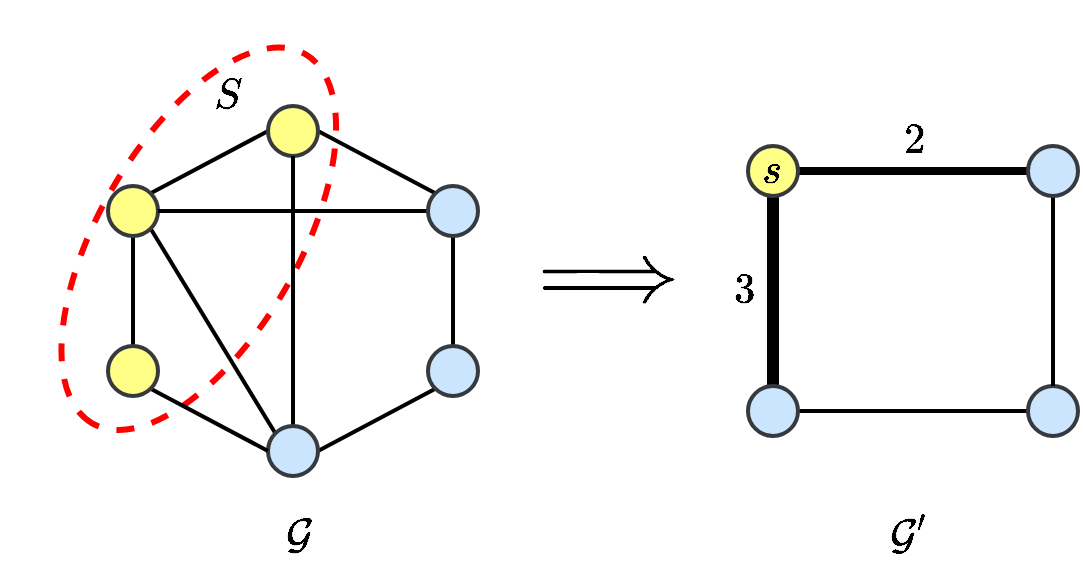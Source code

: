 <mxfile version="21.5.1" type="device">
  <diagram name="第 1 页" id="l70aF5ya5pH_70_c91hJ">
    <mxGraphModel dx="1221" dy="687" grid="1" gridSize="10" guides="1" tooltips="1" connect="1" arrows="1" fold="1" page="1" pageScale="1" pageWidth="827" pageHeight="1169" math="1" shadow="0">
      <root>
        <mxCell id="0" />
        <mxCell id="1" parent="0" />
        <mxCell id="-wD7Cb75ZWGU9SVJ_9IL-13" value="" style="ellipse;whiteSpace=wrap;html=1;dashed=1;fillColor=none;rotation=-240;strokeColor=#FF0000;fontStyle=0;strokeWidth=3;" parent="1" vertex="1">
          <mxGeometry x="128.84" y="286.38" width="213.09" height="100" as="geometry" />
        </mxCell>
        <mxCell id="-wD7Cb75ZWGU9SVJ_9IL-7" style="rounded=0;orthogonalLoop=1;jettySize=auto;html=1;exitX=1;exitY=0;exitDx=0;exitDy=0;entryX=0;entryY=0.5;entryDx=0;entryDy=0;endArrow=none;endFill=0;fontStyle=0;strokeWidth=2;" parent="1" source="-wD7Cb75ZWGU9SVJ_9IL-1" target="-wD7Cb75ZWGU9SVJ_9IL-2" edge="1">
          <mxGeometry relative="1" as="geometry" />
        </mxCell>
        <mxCell id="-wD7Cb75ZWGU9SVJ_9IL-9" style="edgeStyle=none;rounded=0;orthogonalLoop=1;jettySize=auto;html=1;exitX=0.5;exitY=1;exitDx=0;exitDy=0;endArrow=none;endFill=0;fontStyle=0;strokeWidth=2;" parent="1" source="-wD7Cb75ZWGU9SVJ_9IL-1" target="-wD7Cb75ZWGU9SVJ_9IL-6" edge="1">
          <mxGeometry relative="1" as="geometry" />
        </mxCell>
        <mxCell id="-wD7Cb75ZWGU9SVJ_9IL-17" style="edgeStyle=none;rounded=0;orthogonalLoop=1;jettySize=auto;html=1;exitX=1;exitY=1;exitDx=0;exitDy=0;entryX=0;entryY=0;entryDx=0;entryDy=0;endArrow=none;endFill=0;fontStyle=0;strokeWidth=2;" parent="1" source="-wD7Cb75ZWGU9SVJ_9IL-1" target="-wD7Cb75ZWGU9SVJ_9IL-5" edge="1">
          <mxGeometry relative="1" as="geometry" />
        </mxCell>
        <mxCell id="-wD7Cb75ZWGU9SVJ_9IL-1" value="" style="ellipse;whiteSpace=wrap;html=1;aspect=fixed;fontStyle=0;fillColor=#ffff88;strokeColor=#36393d;fillStyle=auto;strokeWidth=2;" parent="1" vertex="1">
          <mxGeometry x="190" y="310" width="25" height="25" as="geometry" />
        </mxCell>
        <mxCell id="-wD7Cb75ZWGU9SVJ_9IL-8" style="edgeStyle=none;rounded=0;orthogonalLoop=1;jettySize=auto;html=1;exitX=1;exitY=0.5;exitDx=0;exitDy=0;entryX=0;entryY=0;entryDx=0;entryDy=0;endArrow=none;endFill=0;fontStyle=0;strokeWidth=2;" parent="1" source="-wD7Cb75ZWGU9SVJ_9IL-2" target="-wD7Cb75ZWGU9SVJ_9IL-3" edge="1">
          <mxGeometry relative="1" as="geometry" />
        </mxCell>
        <mxCell id="-wD7Cb75ZWGU9SVJ_9IL-2" value="" style="ellipse;whiteSpace=wrap;html=1;aspect=fixed;fontStyle=0;fillColor=#ffff88;strokeColor=#36393d;fillStyle=auto;strokeWidth=2;" parent="1" vertex="1">
          <mxGeometry x="270" y="270" width="25" height="25" as="geometry" />
        </mxCell>
        <mxCell id="-wD7Cb75ZWGU9SVJ_9IL-10" style="edgeStyle=none;rounded=0;orthogonalLoop=1;jettySize=auto;html=1;exitX=0.5;exitY=1;exitDx=0;exitDy=0;entryX=0.5;entryY=0;entryDx=0;entryDy=0;endArrow=none;endFill=0;fontStyle=0;strokeWidth=2;" parent="1" source="-wD7Cb75ZWGU9SVJ_9IL-3" target="-wD7Cb75ZWGU9SVJ_9IL-4" edge="1">
          <mxGeometry relative="1" as="geometry" />
        </mxCell>
        <mxCell id="-wD7Cb75ZWGU9SVJ_9IL-18" style="edgeStyle=none;rounded=0;orthogonalLoop=1;jettySize=auto;html=1;exitX=0;exitY=0.5;exitDx=0;exitDy=0;entryX=1;entryY=0.5;entryDx=0;entryDy=0;endArrow=none;endFill=0;fontStyle=0;strokeWidth=2;" parent="1" source="-wD7Cb75ZWGU9SVJ_9IL-3" target="-wD7Cb75ZWGU9SVJ_9IL-1" edge="1">
          <mxGeometry relative="1" as="geometry" />
        </mxCell>
        <mxCell id="-wD7Cb75ZWGU9SVJ_9IL-3" value="" style="ellipse;whiteSpace=wrap;html=1;aspect=fixed;fontStyle=0;fillColor=#cce5ff;strokeColor=#36393d;strokeWidth=2;" parent="1" vertex="1">
          <mxGeometry x="350" y="310" width="25" height="25" as="geometry" />
        </mxCell>
        <mxCell id="-wD7Cb75ZWGU9SVJ_9IL-12" style="edgeStyle=none;rounded=0;orthogonalLoop=1;jettySize=auto;html=1;exitX=0;exitY=1;exitDx=0;exitDy=0;entryX=1;entryY=0.5;entryDx=0;entryDy=0;endArrow=none;endFill=0;fontStyle=0;strokeWidth=2;" parent="1" source="-wD7Cb75ZWGU9SVJ_9IL-4" target="-wD7Cb75ZWGU9SVJ_9IL-5" edge="1">
          <mxGeometry relative="1" as="geometry" />
        </mxCell>
        <mxCell id="-wD7Cb75ZWGU9SVJ_9IL-4" value="" style="ellipse;whiteSpace=wrap;html=1;aspect=fixed;fontStyle=0;fillColor=#cce5ff;strokeColor=#36393d;strokeWidth=2;" parent="1" vertex="1">
          <mxGeometry x="350" y="390" width="25" height="25" as="geometry" />
        </mxCell>
        <mxCell id="-wD7Cb75ZWGU9SVJ_9IL-16" style="edgeStyle=none;rounded=0;orthogonalLoop=1;jettySize=auto;html=1;exitX=0.5;exitY=0;exitDx=0;exitDy=0;entryX=0.5;entryY=1;entryDx=0;entryDy=0;endArrow=none;endFill=0;fontStyle=0;strokeWidth=2;" parent="1" source="-wD7Cb75ZWGU9SVJ_9IL-5" target="-wD7Cb75ZWGU9SVJ_9IL-2" edge="1">
          <mxGeometry relative="1" as="geometry" />
        </mxCell>
        <mxCell id="-wD7Cb75ZWGU9SVJ_9IL-5" value="" style="ellipse;whiteSpace=wrap;html=1;aspect=fixed;fontStyle=0;fillColor=#cce5ff;strokeColor=#36393d;strokeWidth=2;" parent="1" vertex="1">
          <mxGeometry x="270" y="430" width="25" height="25" as="geometry" />
        </mxCell>
        <mxCell id="-wD7Cb75ZWGU9SVJ_9IL-11" style="edgeStyle=none;rounded=0;orthogonalLoop=1;jettySize=auto;html=1;exitX=1;exitY=1;exitDx=0;exitDy=0;entryX=0;entryY=0.5;entryDx=0;entryDy=0;endArrow=none;endFill=0;fontStyle=0;strokeWidth=2;" parent="1" source="-wD7Cb75ZWGU9SVJ_9IL-6" target="-wD7Cb75ZWGU9SVJ_9IL-5" edge="1">
          <mxGeometry relative="1" as="geometry" />
        </mxCell>
        <mxCell id="-wD7Cb75ZWGU9SVJ_9IL-6" value="" style="ellipse;whiteSpace=wrap;html=1;aspect=fixed;fontStyle=0;fillColor=#ffff88;strokeColor=#36393d;fillStyle=auto;strokeWidth=2;" parent="1" vertex="1">
          <mxGeometry x="190" y="390" width="25" height="25" as="geometry" />
        </mxCell>
        <mxCell id="-wD7Cb75ZWGU9SVJ_9IL-15" value="$$S$$" style="text;html=1;strokeColor=none;fillColor=none;align=center;verticalAlign=middle;whiteSpace=wrap;rounded=0;fontSize=18;fontStyle=0" parent="1" vertex="1">
          <mxGeometry x="220" y="250" width="60" height="30" as="geometry" />
        </mxCell>
        <mxCell id="-wD7Cb75ZWGU9SVJ_9IL-19" value="$$\mathcal{G}$$" style="text;html=1;strokeColor=none;fillColor=none;align=center;verticalAlign=middle;whiteSpace=wrap;rounded=0;fontSize=18;fontStyle=0" parent="1" vertex="1">
          <mxGeometry x="255" y="470" width="60" height="30" as="geometry" />
        </mxCell>
        <mxCell id="-wD7Cb75ZWGU9SVJ_9IL-26" style="edgeStyle=none;rounded=0;orthogonalLoop=1;jettySize=auto;html=1;exitX=1;exitY=0.5;exitDx=0;exitDy=0;entryX=0;entryY=0.5;entryDx=0;entryDy=0;endArrow=none;endFill=0;strokeWidth=4;fontStyle=0" parent="1" source="-wD7Cb75ZWGU9SVJ_9IL-20" target="-wD7Cb75ZWGU9SVJ_9IL-23" edge="1">
          <mxGeometry relative="1" as="geometry" />
        </mxCell>
        <mxCell id="-wD7Cb75ZWGU9SVJ_9IL-28" value="$$2$$" style="edgeLabel;html=1;align=center;verticalAlign=middle;resizable=0;points=[];labelBackgroundColor=none;fontSize=18;fontStyle=0" parent="-wD7Cb75ZWGU9SVJ_9IL-26" vertex="1" connectable="0">
          <mxGeometry x="-0.135" y="2" relative="1" as="geometry">
            <mxPoint x="8" y="-13" as="offset" />
          </mxGeometry>
        </mxCell>
        <mxCell id="-wD7Cb75ZWGU9SVJ_9IL-27" style="edgeStyle=none;rounded=0;orthogonalLoop=1;jettySize=auto;html=1;exitX=0.5;exitY=1;exitDx=0;exitDy=0;entryX=0.5;entryY=0;entryDx=0;entryDy=0;endArrow=none;endFill=0;strokeWidth=6;fontStyle=0" parent="1" source="-wD7Cb75ZWGU9SVJ_9IL-20" target="-wD7Cb75ZWGU9SVJ_9IL-21" edge="1">
          <mxGeometry relative="1" as="geometry" />
        </mxCell>
        <mxCell id="-wD7Cb75ZWGU9SVJ_9IL-29" value="$$3$$" style="edgeLabel;html=1;align=center;verticalAlign=middle;resizable=0;points=[];labelBackgroundColor=none;fontSize=18;fontStyle=0" parent="-wD7Cb75ZWGU9SVJ_9IL-27" vertex="1" connectable="0">
          <mxGeometry x="-0.27" y="1" relative="1" as="geometry">
            <mxPoint x="-16" y="13" as="offset" />
          </mxGeometry>
        </mxCell>
        <mxCell id="-wD7Cb75ZWGU9SVJ_9IL-20" value="&lt;font style=&quot;font-size: 18px;&quot;&gt;$$s$$&lt;/font&gt;" style="ellipse;whiteSpace=wrap;html=1;aspect=fixed;fontSize=12;fontStyle=0;fillColor=#ffff88;strokeColor=#36393d;fillStyle=auto;strokeWidth=2;" parent="1" vertex="1">
          <mxGeometry x="510" y="290" width="25" height="25" as="geometry" />
        </mxCell>
        <mxCell id="-wD7Cb75ZWGU9SVJ_9IL-24" style="edgeStyle=none;rounded=0;orthogonalLoop=1;jettySize=auto;html=1;exitX=1;exitY=0.5;exitDx=0;exitDy=0;entryX=0;entryY=0.5;entryDx=0;entryDy=0;endArrow=none;endFill=0;fontStyle=0;strokeWidth=2;" parent="1" source="-wD7Cb75ZWGU9SVJ_9IL-21" target="-wD7Cb75ZWGU9SVJ_9IL-22" edge="1">
          <mxGeometry relative="1" as="geometry" />
        </mxCell>
        <mxCell id="-wD7Cb75ZWGU9SVJ_9IL-21" value="" style="ellipse;whiteSpace=wrap;html=1;aspect=fixed;fontStyle=0;fillColor=#cce5ff;strokeColor=#36393d;strokeWidth=2;" parent="1" vertex="1">
          <mxGeometry x="510" y="410" width="25" height="25" as="geometry" />
        </mxCell>
        <mxCell id="-wD7Cb75ZWGU9SVJ_9IL-22" value="" style="ellipse;whiteSpace=wrap;html=1;aspect=fixed;fontStyle=0;fillColor=#cce5ff;strokeColor=#36393d;strokeWidth=2;" parent="1" vertex="1">
          <mxGeometry x="650" y="410" width="25" height="25" as="geometry" />
        </mxCell>
        <mxCell id="-wD7Cb75ZWGU9SVJ_9IL-25" style="edgeStyle=none;rounded=0;orthogonalLoop=1;jettySize=auto;html=1;exitX=0.5;exitY=1;exitDx=0;exitDy=0;entryX=0.5;entryY=0;entryDx=0;entryDy=0;endArrow=none;endFill=0;fontStyle=0;strokeWidth=2;" parent="1" source="-wD7Cb75ZWGU9SVJ_9IL-23" target="-wD7Cb75ZWGU9SVJ_9IL-22" edge="1">
          <mxGeometry relative="1" as="geometry" />
        </mxCell>
        <mxCell id="-wD7Cb75ZWGU9SVJ_9IL-23" value="" style="ellipse;whiteSpace=wrap;html=1;aspect=fixed;fontStyle=0;fillColor=#cce5ff;strokeColor=#36393d;strokeWidth=2;" parent="1" vertex="1">
          <mxGeometry x="650" y="290" width="25" height="25" as="geometry" />
        </mxCell>
        <mxCell id="-wD7Cb75ZWGU9SVJ_9IL-32" value="$$\mathcal{G}&#39;$$" style="text;html=1;strokeColor=none;fillColor=none;align=center;verticalAlign=middle;whiteSpace=wrap;rounded=0;fontSize=18;fontStyle=0" parent="1" vertex="1">
          <mxGeometry x="560" y="470" width="60" height="30" as="geometry" />
        </mxCell>
        <mxCell id="1h2cwk-IXe99Wyn3LGay-2" value="$$\Longrightarrow$$" style="text;html=1;strokeColor=none;fillColor=none;align=center;verticalAlign=middle;whiteSpace=wrap;rounded=0;strokeWidth=1;fontStyle=0;fontSize=36;" vertex="1" parent="1">
          <mxGeometry x="410" y="340" width="60" height="30" as="geometry" />
        </mxCell>
      </root>
    </mxGraphModel>
  </diagram>
</mxfile>
